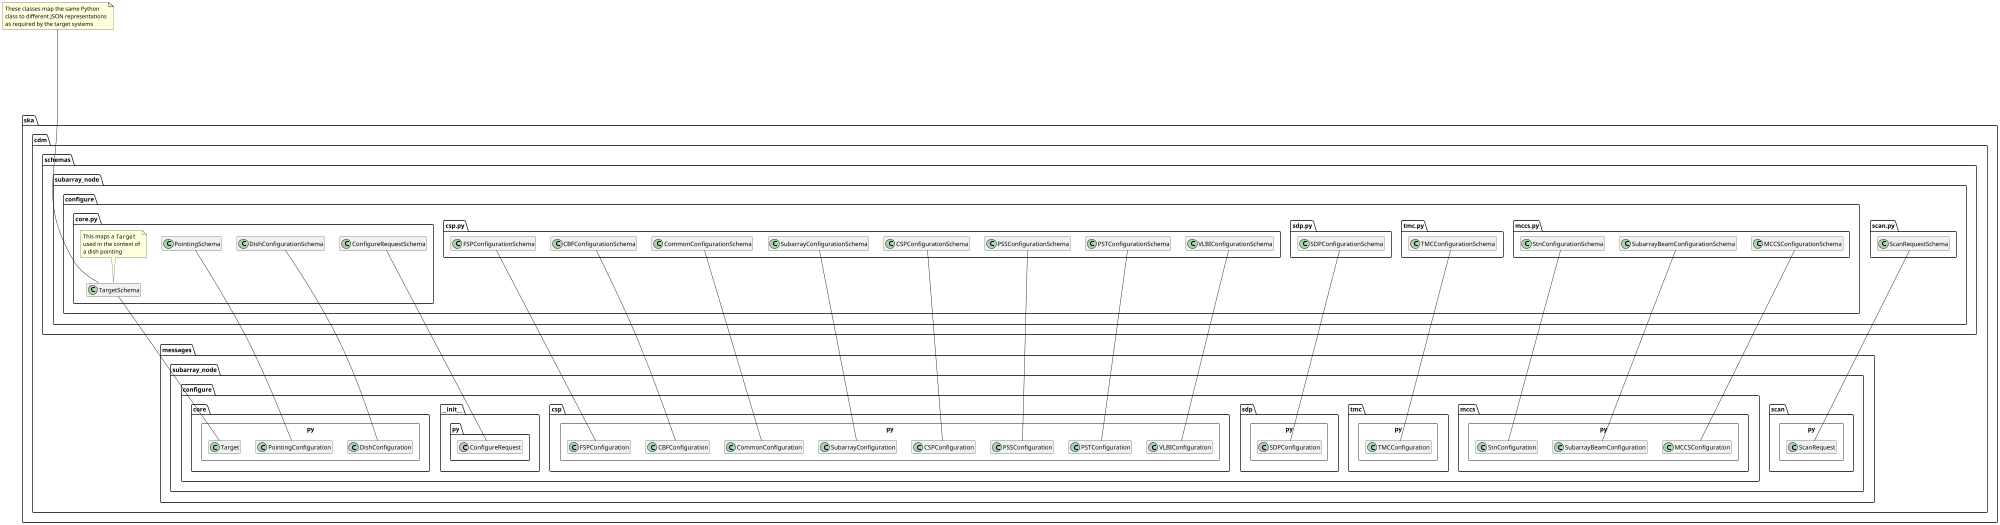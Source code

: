 @startuml
scale 2000 width
!pragma useNewPackage
hide empty members

' Remove the following lines when VLBI, PSS and PST
' are added to CDM
remove VLBIConfiguration
remove PSTConfiguration
remove PSSConfiguration
remove VLBIConfigurationSchema
remove PSTConfigurationSchema
remove PSSConfigurationSchema

package ska.cdm.messages.subarray_node {
	package configure {
		package core.py <<Rectangle>> {
			class Target
			class PointingConfiguration
			class DishConfiguration
		}

		package csp.py <<Rectangle>> {
			class FSPConfiguration
			class CBFConfiguration
			class CommonConfiguration
			class SubarrayConfiguration
			class CSPConfiguration
			class PSSConfiguration
			class PSTConfiguration
			class VLBIConfiguration
		}

		package sdp.py <<Rectangle>> {
			class SDPConfiguration
		}

        package mccs.py <<Rectangle>> {
            class StnConfiguration
            class SubarrayBeamConfiguration
            class MCCSConfiguration
        }

		package tmc.py <<Rectangle>> {
			class TMCConfiguration
		}

		package ~__init__.py {
			class ConfigureRequest
		}
	}

    package scan.py <<Rectangle>> {
        class ScanRequest
    }
}

package ska.cdm.schemas.subarray_node {
	package configure as P2 {
		package core.py as P3 {
			class TargetSchema
			class PointingSchema
			class DishConfigurationSchema
			class ConfigureRequestSchema

			note top of TargetSchema
				This maps a ""Target""
				used in the context of
				a dish pointing
			end note

		}

		package csp.py as P4 {
			class FSPConfigurationSchema
			class CBFConfigurationSchema
			class CommonConfigurationSchema
			class SubarrayConfigurationSchema
			class CSPConfigurationSchema
			class PSSConfigurationSchema
			class PSTConfigurationSchema
			class VLBIConfigurationSchema
		}

		package sdp.py as P5 {
			class SDPConfigurationSchema
		}

		package tmc.py as P6 {
			class TMCConfigurationSchema
		}

        package mccs.py as P7 {
            class StnConfigurationSchema
            class SubarrayBeamConfigurationSchema
            class MCCSConfigurationSchema
        }
	}

	package scan.py as P1 {
		class ScanRequestSchema
	}
}

ScanRequestSchema --- ScanRequest

TargetSchema --- Target
PointingSchema --- PointingConfiguration
DishConfigurationSchema --- DishConfiguration
ConfigureRequestSchema --- ConfigureRequest

FSPConfigurationSchema --- FSPConfiguration
CBFConfigurationSchema --- CBFConfiguration
PSSConfigurationSchema --- PSSConfiguration
PSTConfigurationSchema --- PSTConfiguration
VLBIConfigurationSchema --- VLBIConfiguration
CommonConfigurationSchema --- CommonConfiguration
SubarrayConfigurationSchema --- SubarrayConfiguration
CSPConfigurationSchema --- CSPConfiguration

SDPConfigurationSchema --- SDPConfiguration

TMCConfigurationSchema --- TMCConfiguration

StnConfigurationSchema --- StnConfiguration
SubarrayBeamConfigurationSchema --- SubarrayBeamConfiguration
MCCSConfigurationSchema --- MCCSConfiguration

note as N1
	These classes map the same Python
	class to different JSON representations
	as required by the target systems
end note
N1 ------ TargetSchema
@enduml
